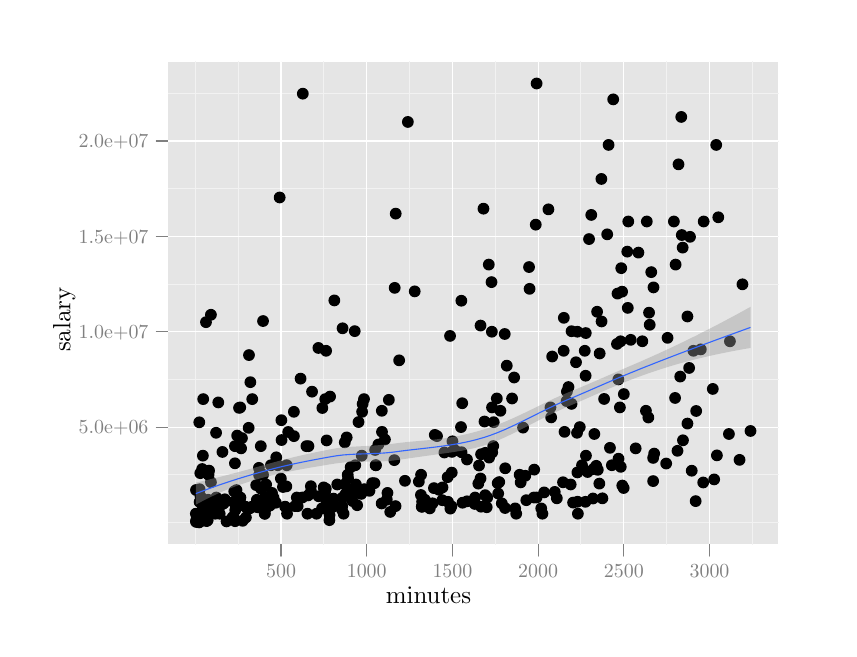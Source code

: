 % Created by tikzDevice version 0.5.3 on 2011-01-28 19:54:27
\begin{tikzpicture}[x=1pt,y=1pt]
\draw[color=white,opacity=0] (0,0) rectangle (289.08,216.81);
\begin{scope}
\path[clip] (  0.00,  0.00) rectangle (289.08,216.81);
\definecolor[named]{drawColor}{rgb}{0.44,0.35,0.31}
\end{scope}
\begin{scope}
\path[clip] (  0.00,  0.00) rectangle (289.08,216.81);
\definecolor[named]{drawColor}{rgb}{0.44,0.35,0.31}
\end{scope}
\begin{scope}
\path[clip] (  0.00,  0.00) rectangle (289.08,216.81);
\definecolor[named]{drawColor}{rgb}{0.44,0.35,0.31}
\end{scope}
\begin{scope}
\path[clip] (  0.00,  0.00) rectangle (289.08,216.81);
\definecolor[named]{drawColor}{rgb}{0.44,0.35,0.31}
\end{scope}
\begin{scope}
\path[clip] (  0.00,  0.00) rectangle (289.08,216.81);
\definecolor[named]{drawColor}{rgb}{0.44,0.35,0.31}
\end{scope}
\begin{scope}
\path[clip] (  0.00,  0.00) rectangle (289.08,216.81);
\definecolor[named]{drawColor}{rgb}{0.44,0.35,0.31}
\end{scope}
\begin{scope}
\path[clip] (  0.00,  0.00) rectangle (289.08,216.81);
\definecolor[named]{drawColor}{rgb}{0.44,0.35,0.31}
\end{scope}
\begin{scope}
\path[clip] (  0.00,  0.00) rectangle (289.08,216.81);
\definecolor[named]{drawColor}{rgb}{0.44,0.35,0.31}
\end{scope}
\begin{scope}
\path[clip] (  0.00,  0.00) rectangle (289.08,216.81);
\definecolor[named]{drawColor}{rgb}{0.44,0.35,0.31}
\definecolor[named]{fillColor}{rgb}{1.00,1.00,1.00}

\draw[fill=fillColor,draw opacity=0.00,] (  0.00,  0.00) rectangle (289.08,216.81);
\end{scope}
\begin{scope}
\path[clip] (  0.00,  0.00) rectangle (289.08,216.81);
\definecolor[named]{drawColor}{rgb}{0.44,0.35,0.31}
\end{scope}
\begin{scope}
\path[clip] (  0.00,  0.00) rectangle (289.08,216.81);
\definecolor[named]{drawColor}{rgb}{0.44,0.35,0.31}
\definecolor[named]{drawColor}{rgb}{0.00,0.00,0.00}

\node[color=drawColor,anchor=base,inner sep=0pt, outer sep=0pt, scale=  0.90] at (144.63,  9.03) {minutes%
};
\end{scope}
\begin{scope}
\path[clip] (  0.00,  0.00) rectangle (289.08,216.81);
\definecolor[named]{drawColor}{rgb}{0.44,0.35,0.31}
\definecolor[named]{drawColor}{rgb}{0.00,0.00,0.00}

\node[rotate= 90.00,color=drawColor,anchor=base,inner sep=0pt, outer sep=0pt, scale=  0.90] at ( 15.23,111.50) {salary%
};
\end{scope}
\begin{scope}
\path[clip] (  0.00,  0.00) rectangle (289.08,216.81);
\definecolor[named]{drawColor}{rgb}{0.44,0.35,0.31}
\end{scope}
\begin{scope}
\path[clip] ( 18.24,204.76) rectangle ( 50.55,204.76);
\definecolor[named]{drawColor}{rgb}{0.44,0.35,0.31}
\end{scope}
\begin{scope}
\path[clip] (  0.00,  0.00) rectangle (289.08,216.81);
\definecolor[named]{drawColor}{rgb}{0.44,0.35,0.31}
\end{scope}
\begin{scope}
\path[clip] ( 18.24,204.76) rectangle ( 50.55,204.76);
\definecolor[named]{drawColor}{rgb}{0.44,0.35,0.31}
\end{scope}
\begin{scope}
\path[clip] (  0.00,  0.00) rectangle (289.08,216.81);
\definecolor[named]{drawColor}{rgb}{0.44,0.35,0.31}
\end{scope}
\begin{scope}
\path[clip] (  0.00,  0.00) rectangle (289.08,216.81);
\definecolor[named]{drawColor}{rgb}{0.44,0.35,0.31}
\end{scope}
\begin{scope}
\path[clip] (  0.00,  0.00) rectangle (289.08,216.81);
\definecolor[named]{drawColor}{rgb}{0.44,0.35,0.31}
\end{scope}
\begin{scope}
\path[clip] ( 18.24, 30.32) rectangle ( 50.55, 30.32);
\definecolor[named]{drawColor}{rgb}{0.44,0.35,0.31}
\end{scope}
\begin{scope}
\path[clip] (  0.00,  0.00) rectangle (289.08,216.81);
\definecolor[named]{drawColor}{rgb}{0.44,0.35,0.31}
\end{scope}
\begin{scope}
\path[clip] ( 18.24, 18.24) rectangle ( 50.55, 30.32);
\definecolor[named]{drawColor}{rgb}{0.44,0.35,0.31}
\end{scope}
\begin{scope}
\path[clip] (  0.00,  0.00) rectangle (289.08,216.81);
\definecolor[named]{drawColor}{rgb}{0.44,0.35,0.31}
\end{scope}
\begin{scope}
\path[clip] ( 18.24, 18.24) rectangle ( 50.55, 18.24);
\definecolor[named]{drawColor}{rgb}{0.44,0.35,0.31}
\end{scope}
\begin{scope}
\path[clip] (  0.00,  0.00) rectangle (289.08,216.81);
\definecolor[named]{drawColor}{rgb}{0.44,0.35,0.31}
\end{scope}
\begin{scope}
\path[clip] ( 50.55,204.76) rectangle ( 50.55,204.76);
\definecolor[named]{drawColor}{rgb}{0.44,0.35,0.31}
\end{scope}
\begin{scope}
\path[clip] (  0.00,  0.00) rectangle (289.08,216.81);
\definecolor[named]{drawColor}{rgb}{0.44,0.35,0.31}
\end{scope}
\begin{scope}
\path[clip] ( 50.55,204.76) rectangle ( 50.55,204.76);
\definecolor[named]{drawColor}{rgb}{0.44,0.35,0.31}
\end{scope}
\begin{scope}
\path[clip] (  0.00,  0.00) rectangle (289.08,216.81);
\definecolor[named]{drawColor}{rgb}{0.44,0.35,0.31}
\end{scope}
\begin{scope}
\path[clip] ( 50.55, 30.32) rectangle ( 50.55,204.77);
\definecolor[named]{drawColor}{rgb}{0.44,0.35,0.31}
\end{scope}
\begin{scope}
\path[clip] (  0.00,  0.00) rectangle (289.08,216.81);
\definecolor[named]{drawColor}{rgb}{0.44,0.35,0.31}
\end{scope}
\begin{scope}
\path[clip] ( 50.55, 30.32) rectangle ( 50.55, 30.32);
\definecolor[named]{drawColor}{rgb}{0.44,0.35,0.31}
\end{scope}
\begin{scope}
\path[clip] (  0.00,  0.00) rectangle (289.08,216.81);
\definecolor[named]{drawColor}{rgb}{0.44,0.35,0.31}
\end{scope}
\begin{scope}
\path[clip] ( 50.55, 18.24) rectangle ( 50.55, 30.32);
\definecolor[named]{drawColor}{rgb}{0.44,0.35,0.31}
\end{scope}
\begin{scope}
\path[clip] (  0.00,  0.00) rectangle (289.08,216.81);
\definecolor[named]{drawColor}{rgb}{0.44,0.35,0.31}
\end{scope}
\begin{scope}
\path[clip] ( 50.55, 18.24) rectangle ( 50.55, 18.24);
\definecolor[named]{drawColor}{rgb}{0.44,0.35,0.31}
\end{scope}
\begin{scope}
\path[clip] (  0.00,  0.00) rectangle (289.08,216.81);
\definecolor[named]{drawColor}{rgb}{0.44,0.35,0.31}
\end{scope}
\begin{scope}
\path[clip] ( 50.55,204.76) rectangle (271.01,204.76);
\definecolor[named]{drawColor}{rgb}{0.44,0.35,0.31}
\end{scope}
\begin{scope}
\path[clip] (  0.00,  0.00) rectangle (289.08,216.81);
\definecolor[named]{drawColor}{rgb}{0.44,0.35,0.31}
\end{scope}
\begin{scope}
\path[clip] ( 50.55,204.76) rectangle (271.01,204.76);
\definecolor[named]{drawColor}{rgb}{0.44,0.35,0.31}
\end{scope}
\begin{scope}
\path[clip] (  0.00,  0.00) rectangle (289.08,216.81);
\definecolor[named]{drawColor}{rgb}{0.44,0.35,0.31}
\end{scope}
\begin{scope}
\path[clip] ( 50.55, 30.32) rectangle (271.01,204.77);
\definecolor[named]{drawColor}{rgb}{0.44,0.35,0.31}
\end{scope}
\begin{scope}
\path[clip] (  0.00,  0.00) rectangle (289.08,216.81);
\definecolor[named]{drawColor}{rgb}{0.44,0.35,0.31}
\end{scope}
\begin{scope}
\path[clip] ( 50.55, 30.32) rectangle (271.01, 30.32);
\definecolor[named]{drawColor}{rgb}{0.44,0.35,0.31}
\end{scope}
\begin{scope}
\path[clip] (  0.00,  0.00) rectangle (289.08,216.81);
\definecolor[named]{drawColor}{rgb}{0.44,0.35,0.31}
\end{scope}
\begin{scope}
\path[clip] (  0.00,  0.00) rectangle (289.08,216.81);
\definecolor[named]{drawColor}{rgb}{0.44,0.35,0.31}
\end{scope}
\begin{scope}
\path[clip] (  0.00,  0.00) rectangle (289.08,216.81);
\definecolor[named]{drawColor}{rgb}{0.44,0.35,0.31}
\end{scope}
\begin{scope}
\path[clip] ( 50.55, 18.24) rectangle (271.01, 18.24);
\definecolor[named]{drawColor}{rgb}{0.44,0.35,0.31}
\end{scope}
\begin{scope}
\path[clip] (  0.00,  0.00) rectangle (289.08,216.81);
\definecolor[named]{drawColor}{rgb}{0.44,0.35,0.31}
\end{scope}
\begin{scope}
\path[clip] (271.01,204.76) rectangle (271.01,204.76);
\definecolor[named]{drawColor}{rgb}{0.44,0.35,0.31}
\end{scope}
\begin{scope}
\path[clip] (  0.00,  0.00) rectangle (289.08,216.81);
\definecolor[named]{drawColor}{rgb}{0.44,0.35,0.31}
\end{scope}
\begin{scope}
\path[clip] (271.01,204.76) rectangle (271.01,204.76);
\definecolor[named]{drawColor}{rgb}{0.44,0.35,0.31}
\end{scope}
\begin{scope}
\path[clip] (  0.00,  0.00) rectangle (289.08,216.81);
\definecolor[named]{drawColor}{rgb}{0.44,0.35,0.31}
\end{scope}
\begin{scope}
\path[clip] (271.01, 30.32) rectangle (271.01,204.77);
\definecolor[named]{drawColor}{rgb}{0.44,0.35,0.31}
\end{scope}
\begin{scope}
\path[clip] (  0.00,  0.00) rectangle (289.08,216.81);
\definecolor[named]{drawColor}{rgb}{0.44,0.35,0.31}
\end{scope}
\begin{scope}
\path[clip] (271.01, 30.32) rectangle (271.01, 30.32);
\definecolor[named]{drawColor}{rgb}{0.44,0.35,0.31}
\end{scope}
\begin{scope}
\path[clip] (  0.00,  0.00) rectangle (289.08,216.81);
\definecolor[named]{drawColor}{rgb}{0.44,0.35,0.31}
\end{scope}
\begin{scope}
\path[clip] (271.01, 18.24) rectangle (271.01, 30.32);
\definecolor[named]{drawColor}{rgb}{0.44,0.35,0.31}
\end{scope}
\begin{scope}
\path[clip] (  0.00,  0.00) rectangle (289.08,216.81);
\definecolor[named]{drawColor}{rgb}{0.44,0.35,0.31}
\end{scope}
\begin{scope}
\path[clip] (271.01, 18.24) rectangle (271.01, 18.24);
\definecolor[named]{drawColor}{rgb}{0.44,0.35,0.31}
\end{scope}
\begin{scope}
\path[clip] (  0.00,  0.00) rectangle (289.08,216.81);
\definecolor[named]{drawColor}{rgb}{0.44,0.35,0.31}
\end{scope}
\begin{scope}
\path[clip] (271.01,204.76) rectangle (271.01,204.76);
\definecolor[named]{drawColor}{rgb}{0.44,0.35,0.31}
\end{scope}
\begin{scope}
\path[clip] (  0.00,  0.00) rectangle (289.08,216.81);
\definecolor[named]{drawColor}{rgb}{0.44,0.35,0.31}
\end{scope}
\begin{scope}
\path[clip] (271.01,204.76) rectangle (271.01,204.76);
\definecolor[named]{drawColor}{rgb}{0.44,0.35,0.31}
\end{scope}
\begin{scope}
\path[clip] (  0.00,  0.00) rectangle (289.08,216.81);
\definecolor[named]{drawColor}{rgb}{0.44,0.35,0.31}
\end{scope}
\begin{scope}
\path[clip] (271.01, 30.32) rectangle (271.01,204.77);
\definecolor[named]{drawColor}{rgb}{0.44,0.35,0.31}
\end{scope}
\begin{scope}
\path[clip] (  0.00,  0.00) rectangle (289.08,216.81);
\definecolor[named]{drawColor}{rgb}{0.44,0.35,0.31}
\end{scope}
\begin{scope}
\path[clip] (271.01, 30.32) rectangle (271.01, 30.32);
\definecolor[named]{drawColor}{rgb}{0.44,0.35,0.31}
\end{scope}
\begin{scope}
\path[clip] (  0.00,  0.00) rectangle (289.08,216.81);
\definecolor[named]{drawColor}{rgb}{0.44,0.35,0.31}
\end{scope}
\begin{scope}
\path[clip] (271.01, 18.24) rectangle (271.01, 30.32);
\definecolor[named]{drawColor}{rgb}{0.44,0.35,0.31}
\end{scope}
\begin{scope}
\path[clip] (  0.00,  0.00) rectangle (289.08,216.81);
\definecolor[named]{drawColor}{rgb}{0.44,0.35,0.31}
\end{scope}
\begin{scope}
\path[clip] (271.01, 18.24) rectangle (271.01, 18.24);
\definecolor[named]{drawColor}{rgb}{0.44,0.35,0.31}
\end{scope}
\begin{scope}
\path[clip] (  0.00,  0.00) rectangle (289.08,216.81);
\definecolor[named]{drawColor}{rgb}{0.44,0.35,0.31}
\end{scope}
\begin{scope}
\path[clip] (271.01,204.76) rectangle (271.01,204.76);
\definecolor[named]{drawColor}{rgb}{0.44,0.35,0.31}
\end{scope}
\begin{scope}
\path[clip] (  0.00,  0.00) rectangle (289.08,216.81);
\definecolor[named]{drawColor}{rgb}{0.44,0.35,0.31}
\end{scope}
\begin{scope}
\path[clip] (271.01,204.76) rectangle (271.01,204.76);
\definecolor[named]{drawColor}{rgb}{0.44,0.35,0.31}
\end{scope}
\begin{scope}
\path[clip] (  0.00,  0.00) rectangle (289.08,216.81);
\definecolor[named]{drawColor}{rgb}{0.44,0.35,0.31}
\end{scope}
\begin{scope}
\path[clip] (271.01, 30.32) rectangle (271.01,204.77);
\definecolor[named]{drawColor}{rgb}{0.44,0.35,0.31}
\end{scope}
\begin{scope}
\path[clip] (  0.00,  0.00) rectangle (289.08,216.81);
\definecolor[named]{drawColor}{rgb}{0.44,0.35,0.31}
\end{scope}
\begin{scope}
\path[clip] (271.01, 30.32) rectangle (271.01, 30.32);
\definecolor[named]{drawColor}{rgb}{0.44,0.35,0.31}
\end{scope}
\begin{scope}
\path[clip] (  0.00,  0.00) rectangle (289.08,216.81);
\definecolor[named]{drawColor}{rgb}{0.44,0.35,0.31}
\end{scope}
\begin{scope}
\path[clip] (271.01, 18.24) rectangle (271.01, 30.32);
\definecolor[named]{drawColor}{rgb}{0.44,0.35,0.31}
\end{scope}
\begin{scope}
\path[clip] (  0.00,  0.00) rectangle (289.08,216.81);
\definecolor[named]{drawColor}{rgb}{0.44,0.35,0.31}
\end{scope}
\begin{scope}
\path[clip] (271.01, 18.24) rectangle (271.01, 18.24);
\definecolor[named]{drawColor}{rgb}{0.44,0.35,0.31}
\end{scope}
\begin{scope}
\path[clip] (  0.00,  0.00) rectangle (289.08,216.81);
\definecolor[named]{drawColor}{rgb}{0.44,0.35,0.31}
\end{scope}
\begin{scope}
\path[clip] ( 18.24,204.76) rectangle ( 50.55,204.76);
\definecolor[named]{drawColor}{rgb}{0.44,0.35,0.31}
\end{scope}
\begin{scope}
\path[clip] (  0.00,  0.00) rectangle (289.08,216.81);
\definecolor[named]{drawColor}{rgb}{0.44,0.35,0.31}
\end{scope}
\begin{scope}
\path[clip] ( 18.24,204.76) rectangle ( 50.55,204.76);
\definecolor[named]{drawColor}{rgb}{0.44,0.35,0.31}
\end{scope}
\begin{scope}
\path[clip] (  0.00,  0.00) rectangle (289.08,216.81);
\definecolor[named]{drawColor}{rgb}{0.44,0.35,0.31}
\end{scope}
\begin{scope}
\path[clip] (  0.00,  0.00) rectangle (289.08,216.81);
\definecolor[named]{drawColor}{rgb}{0.44,0.35,0.31}
\definecolor[named]{drawColor}{rgb}{0.50,0.50,0.50}

\node[color=drawColor,anchor=base east,inner sep=0pt, outer sep=0pt, scale=  0.72] at ( 43.44, 70.20) {5.0e+06%
};

\node[color=drawColor,anchor=base east,inner sep=0pt, outer sep=0pt, scale=  0.72] at ( 43.44,104.66) {1.0e+07%
};

\node[color=drawColor,anchor=base east,inner sep=0pt, outer sep=0pt, scale=  0.72] at ( 43.44,139.12) {1.5e+07%
};

\node[color=drawColor,anchor=base east,inner sep=0pt, outer sep=0pt, scale=  0.72] at ( 43.44,173.57) {2.0e+07%
};
\end{scope}
\begin{scope}
\path[clip] (  0.00,  0.00) rectangle (289.08,216.81);
\definecolor[named]{drawColor}{rgb}{0.44,0.35,0.31}
\definecolor[named]{drawColor}{rgb}{0.50,0.50,0.50}

\draw[color=drawColor,line cap=round,line join=round,fill opacity=0.00,] ( 46.28, 72.68) -- ( 50.55, 72.68);

\draw[color=drawColor,line cap=round,line join=round,fill opacity=0.00,] ( 46.28,107.14) -- ( 50.55,107.14);

\draw[color=drawColor,line cap=round,line join=round,fill opacity=0.00,] ( 46.28,141.60) -- ( 50.55,141.60);

\draw[color=drawColor,line cap=round,line join=round,fill opacity=0.00,] ( 46.28,176.05) -- ( 50.55,176.05);
\end{scope}
\begin{scope}
\path[clip] (  0.00,  0.00) rectangle (289.08,216.81);
\definecolor[named]{drawColor}{rgb}{0.44,0.35,0.31}
\end{scope}
\begin{scope}
\path[clip] (  0.00,  0.00) rectangle (289.08,216.81);
\definecolor[named]{drawColor}{rgb}{0.44,0.35,0.31}
\end{scope}
\begin{scope}
\path[clip] (  0.00,  0.00) rectangle (289.08,216.81);
\definecolor[named]{drawColor}{rgb}{0.44,0.35,0.31}
\end{scope}
\begin{scope}
\path[clip] ( 18.24, 30.32) rectangle ( 50.55, 30.32);
\definecolor[named]{drawColor}{rgb}{0.44,0.35,0.31}
\end{scope}
\begin{scope}
\path[clip] (  0.00,  0.00) rectangle (289.08,216.81);
\definecolor[named]{drawColor}{rgb}{0.44,0.35,0.31}
\end{scope}
\begin{scope}
\path[clip] ( 18.24, 18.24) rectangle ( 50.55, 30.32);
\definecolor[named]{drawColor}{rgb}{0.44,0.35,0.31}
\end{scope}
\begin{scope}
\path[clip] (  0.00,  0.00) rectangle (289.08,216.81);
\definecolor[named]{drawColor}{rgb}{0.44,0.35,0.31}
\end{scope}
\begin{scope}
\path[clip] ( 18.24, 18.24) rectangle ( 50.55, 18.24);
\definecolor[named]{drawColor}{rgb}{0.44,0.35,0.31}
\end{scope}
\begin{scope}
\path[clip] (  0.00,  0.00) rectangle (289.08,216.81);
\definecolor[named]{drawColor}{rgb}{0.44,0.35,0.31}
\end{scope}
\begin{scope}
\path[clip] ( 50.55,204.76) rectangle ( 50.55,204.76);
\definecolor[named]{drawColor}{rgb}{0.44,0.35,0.31}
\end{scope}
\begin{scope}
\path[clip] (  0.00,  0.00) rectangle (289.08,216.81);
\definecolor[named]{drawColor}{rgb}{0.44,0.35,0.31}
\end{scope}
\begin{scope}
\path[clip] ( 50.55,204.76) rectangle ( 50.55,204.76);
\definecolor[named]{drawColor}{rgb}{0.44,0.35,0.31}
\end{scope}
\begin{scope}
\path[clip] (  0.00,  0.00) rectangle (289.08,216.81);
\definecolor[named]{drawColor}{rgb}{0.44,0.35,0.31}
\end{scope}
\begin{scope}
\path[clip] ( 50.55, 30.32) rectangle ( 50.55,204.77);
\definecolor[named]{drawColor}{rgb}{0.44,0.35,0.31}
\end{scope}
\begin{scope}
\path[clip] (  0.00,  0.00) rectangle (289.08,216.81);
\definecolor[named]{drawColor}{rgb}{0.44,0.35,0.31}
\end{scope}
\begin{scope}
\path[clip] ( 50.55, 30.32) rectangle ( 50.55, 30.32);
\definecolor[named]{drawColor}{rgb}{0.44,0.35,0.31}
\end{scope}
\begin{scope}
\path[clip] (  0.00,  0.00) rectangle (289.08,216.81);
\definecolor[named]{drawColor}{rgb}{0.44,0.35,0.31}
\end{scope}
\begin{scope}
\path[clip] ( 50.55, 18.24) rectangle ( 50.55, 30.32);
\definecolor[named]{drawColor}{rgb}{0.44,0.35,0.31}
\end{scope}
\begin{scope}
\path[clip] (  0.00,  0.00) rectangle (289.08,216.81);
\definecolor[named]{drawColor}{rgb}{0.44,0.35,0.31}
\end{scope}
\begin{scope}
\path[clip] ( 50.55, 18.24) rectangle ( 50.55, 18.24);
\definecolor[named]{drawColor}{rgb}{0.44,0.35,0.31}
\end{scope}
\begin{scope}
\path[clip] (  0.00,  0.00) rectangle (289.08,216.81);
\definecolor[named]{drawColor}{rgb}{0.44,0.35,0.31}
\end{scope}
\begin{scope}
\path[clip] ( 50.55,204.76) rectangle (271.01,204.76);
\definecolor[named]{drawColor}{rgb}{0.44,0.35,0.31}
\end{scope}
\begin{scope}
\path[clip] (  0.00,  0.00) rectangle (289.08,216.81);
\definecolor[named]{drawColor}{rgb}{0.44,0.35,0.31}
\end{scope}
\begin{scope}
\path[clip] ( 50.55,204.76) rectangle (271.01,204.76);
\definecolor[named]{drawColor}{rgb}{0.44,0.35,0.31}
\end{scope}
\begin{scope}
\path[clip] (  0.00,  0.00) rectangle (289.08,216.81);
\definecolor[named]{drawColor}{rgb}{0.44,0.35,0.31}
\end{scope}
\begin{scope}
\path[clip] ( 50.55, 30.32) rectangle (271.01,204.77);
\definecolor[named]{drawColor}{rgb}{0.44,0.35,0.31}
\definecolor[named]{fillColor}{rgb}{0.90,0.90,0.90}

\draw[fill=fillColor,draw opacity=0.00,] ( 50.55, 30.32) rectangle (271.01,204.77);
\definecolor[named]{drawColor}{rgb}{0.95,0.95,0.95}

\draw[color=drawColor,line width= 0.0pt,line cap=round,line join=round,fill opacity=0.00,] ( 50.55, 38.23) --
	(271.01, 38.23);

\draw[color=drawColor,line width= 0.0pt,line cap=round,line join=round,fill opacity=0.00,] ( 50.55, 55.45) --
	(271.01, 55.45);

\draw[color=drawColor,line width= 0.0pt,line cap=round,line join=round,fill opacity=0.00,] ( 50.55, 72.68) --
	(271.01, 72.68);

\draw[color=drawColor,line width= 0.0pt,line cap=round,line join=round,fill opacity=0.00,] ( 50.55, 89.91) --
	(271.01, 89.91);

\draw[color=drawColor,line width= 0.0pt,line cap=round,line join=round,fill opacity=0.00,] ( 50.55,107.14) --
	(271.01,107.14);

\draw[color=drawColor,line width= 0.0pt,line cap=round,line join=round,fill opacity=0.00,] ( 50.55,124.37) --
	(271.01,124.37);

\draw[color=drawColor,line width= 0.0pt,line cap=round,line join=round,fill opacity=0.00,] ( 50.55,141.60) --
	(271.01,141.60);

\draw[color=drawColor,line width= 0.0pt,line cap=round,line join=round,fill opacity=0.00,] ( 50.55,158.82) --
	(271.01,158.82);

\draw[color=drawColor,line width= 0.0pt,line cap=round,line join=round,fill opacity=0.00,] ( 50.55,176.05) --
	(271.01,176.05);

\draw[color=drawColor,line width= 0.0pt,line cap=round,line join=round,fill opacity=0.00,] ( 50.55,193.28) --
	(271.01,193.28);

\draw[color=drawColor,line width= 0.0pt,line cap=round,line join=round,fill opacity=0.00,] ( 60.39, 30.32) --
	( 60.39,204.77);

\draw[color=drawColor,line width= 0.0pt,line cap=round,line join=round,fill opacity=0.00,] ( 75.87, 30.32) --
	( 75.87,204.77);

\draw[color=drawColor,line width= 0.0pt,line cap=round,line join=round,fill opacity=0.00,] ( 91.35, 30.32) --
	( 91.35,204.77);

\draw[color=drawColor,line width= 0.0pt,line cap=round,line join=round,fill opacity=0.00,] (106.84, 30.32) --
	(106.84,204.77);

\draw[color=drawColor,line width= 0.0pt,line cap=round,line join=round,fill opacity=0.00,] (122.32, 30.32) --
	(122.32,204.77);

\draw[color=drawColor,line width= 0.0pt,line cap=round,line join=round,fill opacity=0.00,] (137.80, 30.32) --
	(137.80,204.77);

\draw[color=drawColor,line width= 0.0pt,line cap=round,line join=round,fill opacity=0.00,] (153.29, 30.32) --
	(153.29,204.77);

\draw[color=drawColor,line width= 0.0pt,line cap=round,line join=round,fill opacity=0.00,] (168.77, 30.32) --
	(168.77,204.77);

\draw[color=drawColor,line width= 0.0pt,line cap=round,line join=round,fill opacity=0.00,] (184.25, 30.32) --
	(184.25,204.77);

\draw[color=drawColor,line width= 0.0pt,line cap=round,line join=round,fill opacity=0.00,] (199.74, 30.32) --
	(199.74,204.77);

\draw[color=drawColor,line width= 0.0pt,line cap=round,line join=round,fill opacity=0.00,] (215.22, 30.32) --
	(215.22,204.77);

\draw[color=drawColor,line width= 0.0pt,line cap=round,line join=round,fill opacity=0.00,] (230.71, 30.32) --
	(230.71,204.77);

\draw[color=drawColor,line width= 0.0pt,line cap=round,line join=round,fill opacity=0.00,] (246.19, 30.32) --
	(246.19,204.77);

\draw[color=drawColor,line width= 0.0pt,line cap=round,line join=round,fill opacity=0.00,] (261.67, 30.32) --
	(261.67,204.77);
\definecolor[named]{drawColor}{rgb}{1.00,1.00,1.00}

\draw[color=drawColor,line cap=round,line join=round,fill opacity=0.00,] ( 50.55, 72.68) --
	(271.01, 72.68);

\draw[color=drawColor,line cap=round,line join=round,fill opacity=0.00,] ( 50.55,107.14) --
	(271.01,107.14);

\draw[color=drawColor,line cap=round,line join=round,fill opacity=0.00,] ( 50.55,141.60) --
	(271.01,141.60);

\draw[color=drawColor,line cap=round,line join=round,fill opacity=0.00,] ( 50.55,176.05) --
	(271.01,176.05);

\draw[color=drawColor,line cap=round,line join=round,fill opacity=0.00,] ( 91.35, 30.32) --
	( 91.35,204.77);

\draw[color=drawColor,line cap=round,line join=round,fill opacity=0.00,] (122.32, 30.32) --
	(122.32,204.77);

\draw[color=drawColor,line cap=round,line join=round,fill opacity=0.00,] (153.29, 30.32) --
	(153.29,204.77);

\draw[color=drawColor,line cap=round,line join=round,fill opacity=0.00,] (184.25, 30.32) --
	(184.25,204.77);

\draw[color=drawColor,line cap=round,line join=round,fill opacity=0.00,] (215.22, 30.32) --
	(215.22,204.77);

\draw[color=drawColor,line cap=round,line join=round,fill opacity=0.00,] (246.19, 30.32) --
	(246.19,204.77);
\definecolor[named]{fillColor}{rgb}{0.00,0.00,0.00}

\draw[fill=fillColor,draw opacity=0.00,] (198.50, 45.71) circle (  2.13);

\draw[fill=fillColor,draw opacity=0.00,] ( 62.24, 47.68) circle (  2.13);

\draw[fill=fillColor,draw opacity=0.00,] (241.36, 78.50) circle (  2.13);

\draw[fill=fillColor,draw opacity=0.00,] ( 62.18, 56.03) circle (  2.13);

\draw[fill=fillColor,draw opacity=0.00,] ( 88.63, 47.19) circle (  2.13);

\draw[fill=fillColor,draw opacity=0.00,] (234.98,167.62) circle (  2.13);

\draw[fill=fillColor,draw opacity=0.00,] (115.45, 55.45) circle (  2.13);

\draw[fill=fillColor,draw opacity=0.00,] (107.83, 67.86) circle (  2.13);

\draw[fill=fillColor,draw opacity=0.00,] (132.73, 44.12) circle (  2.13);

\draw[fill=fillColor,draw opacity=0.00,] ( 61.31, 38.60) circle (  2.13);

\draw[fill=fillColor,draw opacity=0.00,] (165.18, 63.38) circle (  2.13);

\draw[fill=fillColor,draw opacity=0.00,] (115.57, 54.18) circle (  2.13);

\draw[fill=fillColor,draw opacity=0.00,] (116.75, 47.30) circle (  2.13);

\draw[fill=fillColor,draw opacity=0.00,] (223.52,146.97) circle (  2.13);

\draw[fill=fillColor,draw opacity=0.00,] (142.26, 43.92) circle (  2.13);

\draw[fill=fillColor,draw opacity=0.00,] (132.79,149.81) circle (  2.13);

\draw[fill=fillColor,draw opacity=0.00,] (223.21, 78.57) circle (  2.13);

\draw[fill=fillColor,draw opacity=0.00,] ( 62.86, 57.53) circle (  2.13);

\draw[fill=fillColor,draw opacity=0.00,] (158.55, 45.86) circle (  2.13);

\draw[fill=fillColor,draw opacity=0.00,] ( 88.69, 45.47) circle (  2.13);

\draw[fill=fillColor,draw opacity=0.00,] (151.55, 54.59) circle (  2.13);

\draw[fill=fillColor,draw opacity=0.00,] ( 74.69, 59.59) circle (  2.13);

\draw[fill=fillColor,draw opacity=0.00,] ( 66.02, 52.78) circle (  2.13);

\draw[fill=fillColor,draw opacity=0.00,] ( 75.50, 69.61) circle (  2.13);

\draw[fill=fillColor,draw opacity=0.00,] (109.07, 83.71) circle (  2.13);

\draw[fill=fillColor,draw opacity=0.00,] (233.74, 83.21) circle (  2.13);

\draw[fill=fillColor,draw opacity=0.00,] (190.26, 49.25) circle (  2.13);

\draw[fill=fillColor,draw opacity=0.00,] ( 74.75, 38.68) circle (  2.13);

\draw[fill=fillColor,draw opacity=0.00,] (100.52, 65.79) circle (  2.13);

\draw[fill=fillColor,draw opacity=0.00,] (194.66, 85.53) circle (  2.13);

\draw[fill=fillColor,draw opacity=0.00,] ( 68.68, 81.59) circle (  2.13);

\draw[fill=fillColor,draw opacity=0.00,] (117.24, 45.94) circle (  2.13);

\draw[fill=fillColor,draw opacity=0.00,] (141.15, 52.99) circle (  2.13);

\draw[fill=fillColor,draw opacity=0.00,] (204.57, 70.19) circle (  2.13);

\draw[fill=fillColor,draw opacity=0.00,] (129.81, 48.89) circle (  2.13);

\draw[fill=fillColor,draw opacity=0.00,] ( 61.81, 74.41) circle (  2.13);

\draw[fill=fillColor,draw opacity=0.00,] ( 78.47, 43.91) circle (  2.13);

\draw[fill=fillColor,draw opacity=0.00,] (196.33, 81.07) circle (  2.13);

\draw[fill=fillColor,draw opacity=0.00,] (107.64,100.25) circle (  2.13);

\draw[fill=fillColor,draw opacity=0.00,] (214.60,121.61) circle (  2.13);

\draw[fill=fillColor,draw opacity=0.00,] (152.92, 44.08) circle (  2.13);

\draw[fill=fillColor,draw opacity=0.00,] (146.91, 69.86) circle (  2.13);

\draw[fill=fillColor,draw opacity=0.00,] (200.11, 58.90) circle (  2.13);

\draw[fill=fillColor,draw opacity=0.00,] (156.94, 45.35) circle (  2.13);

\draw[fill=fillColor,draw opacity=0.00,] (198.44,107.14) circle (  2.13);

\draw[fill=fillColor,draw opacity=0.00,] (132.29, 60.74) circle (  2.13);

\draw[fill=fillColor,draw opacity=0.00,] (125.11, 52.40) circle (  2.13);

\draw[fill=fillColor,draw opacity=0.00,] (225.94,123.15) circle (  2.13);

\draw[fill=fillColor,draw opacity=0.00,] (216.83,146.97) circle (  2.13);

\draw[fill=fillColor,draw opacity=0.00,] ( 60.88, 39.67) circle (  2.13);

\draw[fill=fillColor,draw opacity=0.00,] (129.57, 46.44) circle (  2.13);

\draw[fill=fillColor,draw opacity=0.00,] (202.65,140.62) circle (  2.13);

\draw[fill=fillColor,draw opacity=0.00,] (214.11, 58.32) circle (  2.13);

\draw[fill=fillColor,draw opacity=0.00,] ( 65.34, 56.95) circle (  2.13);

\draw[fill=fillColor,draw opacity=0.00,] ( 64.04, 45.86) circle (  2.13);

\draw[fill=fillColor,draw opacity=0.00,] (100.89, 41.38) circle (  2.13);

\draw[fill=fillColor,draw opacity=0.00,] (241.17, 45.93) circle (  2.13);

\draw[fill=fillColor,draw opacity=0.00,] ( 66.15, 45.86) circle (  2.13);

\draw[fill=fillColor,draw opacity=0.00,] ( 93.52, 41.38) circle (  2.13);

\draw[fill=fillColor,draw opacity=0.00,] (101.26, 65.79) circle (  2.13);

\draw[fill=fillColor,draw opacity=0.00,] (165.67, 43.72) circle (  2.13);

\draw[fill=fillColor,draw opacity=0.00,] (235.97,184.75) circle (  2.13);

\draw[fill=fillColor,draw opacity=0.00,] (152.54, 43.22) circle (  2.13);

\draw[fill=fillColor,draw opacity=0.00,] (117.98,107.35) circle (  2.13);

\draw[fill=fillColor,draw opacity=0.00,] (182.83, 57.31) circle (  2.13);

\draw[fill=fillColor,draw opacity=0.00,] (163.63, 43.92) circle (  2.13);

\draw[fill=fillColor,draw opacity=0.00,] (172.92, 94.87) circle (  2.13);

\draw[fill=fillColor,draw opacity=0.00,] (104.85,101.28) circle (  2.13);

\draw[fill=fillColor,draw opacity=0.00,] (113.46, 44.12) circle (  2.13);

\draw[fill=fillColor,draw opacity=0.00,] (109.62, 45.18) circle (  2.13);

\draw[fill=fillColor,draw opacity=0.00,] ( 67.88, 70.62) circle (  2.13);

\draw[fill=fillColor,draw opacity=0.00,] (113.59, 47.23) circle (  2.13);

\draw[fill=fillColor,draw opacity=0.00,] (203.45,149.34) circle (  2.13);

\draw[fill=fillColor,draw opacity=0.00,] (179.98, 46.27) circle (  2.13);

\draw[fill=fillColor,draw opacity=0.00,] (172.30, 43.44) circle (  2.13);

\draw[fill=fillColor,draw opacity=0.00,] (132.42,122.99) circle (  2.13);

\draw[fill=fillColor,draw opacity=0.00,] (204.07, 46.88) circle (  2.13);

\draw[fill=fillColor,draw opacity=0.00,] ( 84.11, 50.40) circle (  2.13);

\draw[fill=fillColor,draw opacity=0.00,] (191.01, 46.95) circle (  2.13);

\draw[fill=fillColor,draw opacity=0.00,] ( 67.51, 46.37) circle (  2.13);

\draw[fill=fillColor,draw opacity=0.00,] ( 76.49, 46.37) circle (  2.13);

\draw[fill=fillColor,draw opacity=0.00,] ( 89.49, 45.36) circle (  2.13);

\draw[fill=fillColor,draw opacity=0.00,] (156.82, 81.30) circle (  2.13);

\draw[fill=fillColor,draw opacity=0.00,] (219.50, 64.99) circle (  2.13);

\draw[fill=fillColor,draw opacity=0.00,] ( 62.62, 38.82) circle (  2.13);

\draw[fill=fillColor,draw opacity=0.00,] ( 63.11, 62.35) circle (  2.13);

\draw[fill=fillColor,draw opacity=0.00,] (212.74,102.73) circle (  2.13);

\draw[fill=fillColor,draw opacity=0.00,] (104.17, 41.38) circle (  2.13);

\draw[fill=fillColor,draw opacity=0.00,] ( 64.23,110.59) circle (  2.13);

\draw[fill=fillColor,draw opacity=0.00,] (239.75, 56.91) circle (  2.13);

\draw[fill=fillColor,draw opacity=0.00,] (139.66,121.72) circle (  2.13);

\draw[fill=fillColor,draw opacity=0.00,] (118.42, 51.94) circle (  2.13);

\draw[fill=fillColor,draw opacity=0.00,] (216.65,115.75) circle (  2.13);

\draw[fill=fillColor,draw opacity=0.00,] (118.17, 58.90) circle (  2.13);

\draw[fill=fillColor,draw opacity=0.00,] ( 60.88, 38.78) circle (  2.13);

\draw[fill=fillColor,draw opacity=0.00,] ( 91.29, 54.08) circle (  2.13);

\draw[fill=fillColor,draw opacity=0.00,] (117.06, 49.79) circle (  2.13);

\draw[fill=fillColor,draw opacity=0.00,] (201.53, 62.35) circle (  2.13);

\draw[fill=fillColor,draw opacity=0.00,] (224.57,109.65) circle (  2.13);

\draw[fill=fillColor,draw opacity=0.00,] (163.44, 54.11) circle (  2.13);

\draw[fill=fillColor,draw opacity=0.00,] ( 63.11, 44.33) circle (  2.13);

\draw[fill=fillColor,draw opacity=0.00,] (240.37,100.25) circle (  2.13);

\draw[fill=fillColor,draw opacity=0.00,] ( 61.93, 50.22) circle (  2.13);

\draw[fill=fillColor,draw opacity=0.00,] ( 76.61, 79.79) circle (  2.13);

\draw[fill=fillColor,draw opacity=0.00,] (120.52, 62.35) circle (  2.13);

\draw[fill=fillColor,draw opacity=0.00,] (127.71, 45.09) circle (  2.13);

\draw[fill=fillColor,draw opacity=0.00,] (149.70, 50.88) circle (  2.13);

\draw[fill=fillColor,draw opacity=0.00,] (183.70, 47.24) circle (  2.13);

\draw[fill=fillColor,draw opacity=0.00,] (188.71, 79.79) circle (  2.13);

\draw[fill=fillColor,draw opacity=0.00,] (211.38,191.10) circle (  2.13);

\draw[fill=fillColor,draw opacity=0.00,] (152.42,105.63) circle (  2.13);

\draw[fill=fillColor,draw opacity=0.00,] (260.99, 71.28) circle (  2.13);

\draw[fill=fillColor,draw opacity=0.00,] (146.10, 45.14) circle (  2.13);

\draw[fill=fillColor,draw opacity=0.00,] (224.33,114.03) circle (  2.13);

\draw[fill=fillColor,draw opacity=0.00,] ( 60.63, 49.94) circle (  2.13);

\draw[fill=fillColor,draw opacity=0.00,] (141.95, 55.45) circle (  2.13);

\draw[fill=fillColor,draw opacity=0.00,] ( 79.65, 72.41) circle (  2.13);

\draw[fill=fillColor,draw opacity=0.00,] (226.18, 63.10) circle (  2.13);

\draw[fill=fillColor,draw opacity=0.00,] (151.68, 45.67) circle (  2.13);

\draw[fill=fillColor,draw opacity=0.00,] (224.08, 76.14) circle (  2.13);

\draw[fill=fillColor,draw opacity=0.00,] (149.63, 46.26) circle (  2.13);

\draw[fill=fillColor,draw opacity=0.00,] ( 85.65, 44.22) circle (  2.13);

\draw[fill=fillColor,draw opacity=0.00,] ( 84.85, 55.45) circle (  2.13);

\draw[fill=fillColor,draw opacity=0.00,] (198.31, 70.62) circle (  2.13);

\draw[fill=fillColor,draw opacity=0.00,] (205.25, 58.69) circle (  2.13);

\draw[fill=fillColor,draw opacity=0.00,] (134.03, 96.80) circle (  2.13);

\draw[fill=fillColor,draw opacity=0.00,] ( 76.18, 79.63) circle (  2.13);

\draw[fill=fillColor,draw opacity=0.00,] (163.63, 62.87) circle (  2.13);

\draw[fill=fillColor,draw opacity=0.00,] (196.02, 51.94) circle (  2.13);

\draw[fill=fillColor,draw opacity=0.00,] ( 73.83, 40.10) circle (  2.13);

\draw[fill=fillColor,draw opacity=0.00,] (230.52, 59.51) circle (  2.13);

\draw[fill=fillColor,draw opacity=0.00,] ( 96.00, 78.20) circle (  2.13);

\draw[fill=fillColor,draw opacity=0.00,] (187.97,151.36) circle (  2.13);

\draw[fill=fillColor,draw opacity=0.00,] (213.30, 61.25) circle (  2.13);

\draw[fill=fillColor,draw opacity=0.00,] (209.21,142.33) circle (  2.13);

\draw[fill=fillColor,draw opacity=0.00,] (257.03, 60.84) circle (  2.13);

\draw[fill=fillColor,draw opacity=0.00,] ( 71.66, 38.60) circle (  2.13);

\draw[fill=fillColor,draw opacity=0.00,] (107.52, 50.41) circle (  2.13);

\draw[fill=fillColor,draw opacity=0.00,] (126.53, 66.40) circle (  2.13);

\draw[fill=fillColor,draw opacity=0.00,] (196.89, 45.39) circle (  2.13);

\draw[fill=fillColor,draw opacity=0.00,] ( 69.06, 45.32) circle (  2.13);

\draw[fill=fillColor,draw opacity=0.00,] ( 60.70, 38.41) circle (  2.13);

\draw[fill=fillColor,draw opacity=0.00,] (193.54,112.16) circle (  2.13);

\draw[fill=fillColor,draw opacity=0.00,] (167.53,107.14) circle (  2.13);

\draw[fill=fillColor,draw opacity=0.00,] (198.44, 56.30) circle (  2.13);

\draw[fill=fillColor,draw opacity=0.00,] (127.77, 78.57) circle (  2.13);

\draw[fill=fillColor,draw opacity=0.00,] (110.18, 43.92) circle (  2.13);

\draw[fill=fillColor,draw opacity=0.00,] (201.47,106.66) circle (  2.13);

\draw[fill=fillColor,draw opacity=0.00,] ( 76.55, 45.12) circle (  2.13);

\draw[fill=fillColor,draw opacity=0.00,] ( 67.51, 41.38) circle (  2.13);

\draw[fill=fillColor,draw opacity=0.00,] (161.34, 44.92) circle (  2.13);

\draw[fill=fillColor,draw opacity=0.00,] (248.85, 62.46) circle (  2.13);

\draw[fill=fillColor,draw opacity=0.00,] (156.57, 63.60) circle (  2.13);

\draw[fill=fillColor,draw opacity=0.00,] ( 62.37, 41.38) circle (  2.13);

\draw[fill=fillColor,draw opacity=0.00,] ( 75.25, 49.93) circle (  2.13);

\draw[fill=fillColor,draw opacity=0.00,] ( 80.02, 43.30) circle (  2.13);

\draw[fill=fillColor,draw opacity=0.00,] ( 63.11, 44.12) circle (  2.13);

\draw[fill=fillColor,draw opacity=0.00,] (156.51,118.34) circle (  2.13);

\draw[fill=fillColor,draw opacity=0.00,] ( 92.03, 51.04) circle (  2.13);

\draw[fill=fillColor,draw opacity=0.00,] (168.03, 65.82) circle (  2.13);

\draw[fill=fillColor,draw opacity=0.00,] (196.33,107.32) circle (  2.13);

\draw[fill=fillColor,draw opacity=0.00,] (197.94, 96.11) circle (  2.13);

\draw[fill=fillColor,draw opacity=0.00,] (195.22, 87.15) circle (  2.13);

\draw[fill=fillColor,draw opacity=0.00,] (128.89, 68.20) circle (  2.13);

\draw[fill=fillColor,draw opacity=0.00,] (170.20, 52.82) circle (  2.13);

\draw[fill=fillColor,draw opacity=0.00,] (124.30, 52.44) circle (  2.13);

\draw[fill=fillColor,draw opacity=0.00,] (106.28, 79.57) circle (  2.13);

\draw[fill=fillColor,draw opacity=0.00,] (110.74, 44.32) circle (  2.13);

\draw[fill=fillColor,draw opacity=0.00,] ( 82.37, 51.71) circle (  2.13);

\draw[fill=fillColor,draw opacity=0.00,] (186.42, 49.08) circle (  2.13);

\draw[fill=fillColor,draw opacity=0.00,] (165.12, 48.08) circle (  2.13);

\draw[fill=fillColor,draw opacity=0.00,] (231.02,104.93) circle (  2.13);

\draw[fill=fillColor,draw opacity=0.00,] (201.35, 45.68) circle (  2.13);

\draw[fill=fillColor,draw opacity=0.00,] (210.89, 58.90) circle (  2.13);

\draw[fill=fillColor,draw opacity=0.00,] ( 83.43, 55.34) circle (  2.13);

\draw[fill=fillColor,draw opacity=0.00,] (214.05,103.69) circle (  2.13);

\draw[fill=fillColor,draw opacity=0.00,] (169.82, 48.66) circle (  2.13);

\draw[fill=fillColor,draw opacity=0.00,] (136.13, 53.27) circle (  2.13);

\draw[fill=fillColor,draw opacity=0.00,] (236.59, 67.91) circle (  2.13);

\draw[fill=fillColor,draw opacity=0.00,] ( 83.36, 57.95) circle (  2.13);

\draw[fill=fillColor,draw opacity=0.00,] (236.47,137.53) circle (  2.13);

\draw[fill=fillColor,draw opacity=0.00,] ( 66.02,113.27) circle (  2.13);

\draw[fill=fillColor,draw opacity=0.00,] (161.46, 47.23) circle (  2.13);

\draw[fill=fillColor,draw opacity=0.00,] ( 78.66, 40.03) circle (  2.13);

\draw[fill=fillColor,draw opacity=0.00,] (116.50, 58.21) circle (  2.13);

\draw[fill=fillColor,draw opacity=0.00,] (108.88, 40.93) circle (  2.13);

\draw[fill=fillColor,draw opacity=0.00,] ( 67.94, 47.23) circle (  2.13);

\draw[fill=fillColor,draw opacity=0.00,] ( 62.43, 40.50) circle (  2.13);

\draw[fill=fillColor,draw opacity=0.00,] ( 70.17, 63.70) circle (  2.13);

\draw[fill=fillColor,draw opacity=0.00,] (142.33, 45.70) circle (  2.13);

\draw[fill=fillColor,draw opacity=0.00,] (258.08,124.27) circle (  2.13);

\draw[fill=fillColor,draw opacity=0.00,] (143.32, 46.43) circle (  2.13);

\draw[fill=fillColor,draw opacity=0.00,] (177.94, 52.70) circle (  2.13);

\draw[fill=fillColor,draw opacity=0.00,] (109.81, 45.32) circle (  2.13);

\draw[fill=fillColor,draw opacity=0.00,] ( 65.96, 45.46) circle (  2.13);

\draw[fill=fillColor,draw opacity=0.00,] (199.30, 72.68) circle (  2.13);

\draw[fill=fillColor,draw opacity=0.00,] ( 67.45, 43.30) circle (  2.13);

\draw[fill=fillColor,draw opacity=0.00,] (235.60, 90.94) circle (  2.13);

\draw[fill=fillColor,draw opacity=0.00,] (244.08,146.97) circle (  2.13);

\draw[fill=fillColor,draw opacity=0.00,] ( 63.23, 82.79) circle (  2.13);

\draw[fill=fillColor,draw opacity=0.00,] (110.61,118.45) circle (  2.13);

\draw[fill=fillColor,draw opacity=0.00,] ( 85.90, 43.30) circle (  2.13);

\draw[fill=fillColor,draw opacity=0.00,] (212.93,120.92) circle (  2.13);

\draw[fill=fillColor,draw opacity=0.00,] ( 64.84, 39.02) circle (  2.13);

\draw[fill=fillColor,draw opacity=0.00,] (216.46,136.08) circle (  2.13);

\draw[fill=fillColor,draw opacity=0.00,] ( 80.95, 82.79) circle (  2.13);

\draw[fill=fillColor,draw opacity=0.00,] (225.81, 53.17) circle (  2.13);

\draw[fill=fillColor,draw opacity=0.00,] (198.62, 41.38) circle (  2.13);

\draw[fill=fillColor,draw opacity=0.00,] (162.89, 58.80) circle (  2.13);

\draw[fill=fillColor,draw opacity=0.00,] (150.38, 63.49) circle (  2.13);

\draw[fill=fillColor,draw opacity=0.00,] ( 85.53, 51.32) circle (  2.13);

\draw[fill=fillColor,draw opacity=0.00,] (107.27, 49.21) circle (  2.13);

\draw[fill=fillColor,draw opacity=0.00,] (239.13,141.43) circle (  2.13);

\draw[fill=fillColor,draw opacity=0.00,] (177.57, 55.45) circle (  2.13);

\draw[fill=fillColor,draw opacity=0.00,] ( 60.82, 38.59) circle (  2.13);

\draw[fill=fillColor,draw opacity=0.00,] ( 91.54, 68.00) circle (  2.13);

\draw[fill=fillColor,draw opacity=0.00,] (102.19, 49.39) circle (  2.13);

\draw[fill=fillColor,draw opacity=0.00,] (130.81, 42.02) circle (  2.13);

\draw[fill=fillColor,draw opacity=0.00,] (221.91,103.69) circle (  2.13);

\draw[fill=fillColor,draw opacity=0.00,] (120.83, 81.04) circle (  2.13);

\draw[fill=fillColor,draw opacity=0.00,] (238.82, 94.05) circle (  2.13);

\draw[fill=fillColor,draw opacity=0.00,] (164.50,151.60) circle (  2.13);

\draw[fill=fillColor,draw opacity=0.00,] (119.35, 74.50) circle (  2.13);

\draw[fill=fillColor,draw opacity=0.00,] ( 71.04, 46.59) circle (  2.13);

\draw[fill=fillColor,draw opacity=0.00,] (168.21, 74.45) circle (  2.13);

\draw[fill=fillColor,draw opacity=0.00,] ( 61.75, 38.24) circle (  2.13);

\draw[fill=fillColor,draw opacity=0.00,] (125.66, 58.90) circle (  2.13);

\draw[fill=fillColor,draw opacity=0.00,] ( 60.57, 41.38) circle (  2.13);

\draw[fill=fillColor,draw opacity=0.00,] (141.89, 48.14) circle (  2.13);

\draw[fill=fillColor,draw opacity=0.00,] (207.48, 46.94) circle (  2.13);

\draw[fill=fillColor,draw opacity=0.00,] (247.37, 86.47) circle (  2.13);

\draw[fill=fillColor,draw opacity=0.00,] (207.11,162.34) circle (  2.13);

\draw[fill=fillColor,draw opacity=0.00,] (247.86, 53.77) circle (  2.13);

\draw[fill=fillColor,draw opacity=0.00,] (121.45, 50.26) circle (  2.13);

\draw[fill=fillColor,draw opacity=0.00,] (166.54, 61.66) circle (  2.13);

\draw[fill=fillColor,draw opacity=0.00,] (162.64, 52.25) circle (  2.13);

\draw[fill=fillColor,draw opacity=0.00,] ( 82.62, 46.41) circle (  2.13);

\draw[fill=fillColor,draw opacity=0.00,] ( 70.60, 45.05) circle (  2.13);

\draw[fill=fillColor,draw opacity=0.00,] (208.10, 82.85) circle (  2.13);

\draw[fill=fillColor,draw opacity=0.00,] ( 65.03, 46.41) circle (  2.13);

\draw[fill=fillColor,draw opacity=0.00,] ( 77.48, 38.82) circle (  2.13);

\draw[fill=fillColor,draw opacity=0.00,] (183.39,145.82) circle (  2.13);

\draw[fill=fillColor,draw opacity=0.00,] (113.59,108.38) circle (  2.13);

\draw[fill=fillColor,draw opacity=0.00,] ( 64.47, 38.71) circle (  2.13);

\draw[fill=fillColor,draw opacity=0.00,] (154.22, 64.28) circle (  2.13);

\draw[fill=fillColor,draw opacity=0.00,] (185.80, 41.38) circle (  2.13);

\draw[fill=fillColor,draw opacity=0.00,] (156.38, 72.68) circle (  2.13);

\draw[fill=fillColor,draw opacity=0.00,] (116.50, 47.32) circle (  2.13);

\draw[fill=fillColor,draw opacity=0.00,] (253.19, 70.19) circle (  2.13);

\draw[fill=fillColor,draw opacity=0.00,] ( 80.89, 43.92) circle (  2.13);

\draw[fill=fillColor,draw opacity=0.00,] (175.96, 43.30) circle (  2.13);

\draw[fill=fillColor,draw opacity=0.00,] (120.34, 48.54) circle (  2.13);

\draw[fill=fillColor,draw opacity=0.00,] ( 99.22,193.16) circle (  2.13);

\draw[fill=fillColor,draw opacity=0.00,] ( 64.54, 43.92) circle (  2.13);

\draw[fill=fillColor,draw opacity=0.00,] ( 92.84, 43.92) circle (  2.13);

\draw[fill=fillColor,draw opacity=0.00,] ( 74.82, 42.71) circle (  2.13);

\draw[fill=fillColor,draw opacity=0.00,] (153.10, 63.72) circle (  2.13);

\draw[fill=fillColor,draw opacity=0.00,] ( 98.41, 90.19) circle (  2.13);

\draw[fill=fillColor,draw opacity=0.00,] (215.22, 84.61) circle (  2.13);

\draw[fill=fillColor,draw opacity=0.00,] (181.16,122.64) circle (  2.13);

\draw[fill=fillColor,draw opacity=0.00,] (172.18,106.32) circle (  2.13);

\draw[fill=fillColor,draw opacity=0.00,] (201.41, 91.24) circle (  2.13);

\draw[fill=fillColor,draw opacity=0.00,] ( 62.74, 41.38) circle (  2.13);

\draw[fill=fillColor,draw opacity=0.00,] (121.33, 82.79) circle (  2.13);

\draw[fill=fillColor,draw opacity=0.00,] (125.54, 58.90) circle (  2.13);

\draw[fill=fillColor,draw opacity=0.00,] ( 85.53, 47.23) circle (  2.13);

\draw[fill=fillColor,draw opacity=0.00,] ( 68.07, 44.12) circle (  2.13);

\draw[fill=fillColor,draw opacity=0.00,] (185.37, 43.30) circle (  2.13);

\draw[fill=fillColor,draw opacity=0.00,] ( 63.73, 45.95) circle (  2.13);

\draw[fill=fillColor,draw opacity=0.00,] (205.56,114.36) circle (  2.13);

\draw[fill=fillColor,draw opacity=0.00,] ( 90.18, 58.90) circle (  2.13);

\draw[fill=fillColor,draw opacity=0.00,] (225.13,128.67) circle (  2.13);

\draw[fill=fillColor,draw opacity=0.00,] (175.58, 90.60) circle (  2.13);

\draw[fill=fillColor,draw opacity=0.00,] ( 85.96, 51.94) circle (  2.13);

\draw[fill=fillColor,draw opacity=0.00,] (179.61, 55.08) circle (  2.13);

\draw[fill=fillColor,draw opacity=0.00,] ( 82.81, 43.72) circle (  2.13);

\draw[fill=fillColor,draw opacity=0.00,] (248.60,174.64) circle (  2.13);

\draw[fill=fillColor,draw opacity=0.00,] ( 63.54, 44.12) circle (  2.13);

\draw[fill=fillColor,draw opacity=0.00,] ( 91.48, 75.17) circle (  2.13);

\draw[fill=fillColor,draw opacity=0.00,] (220.49,135.73) circle (  2.13);

\draw[fill=fillColor,draw opacity=0.00,] (207.17,110.85) circle (  2.13);

\draw[fill=fillColor,draw opacity=0.00,] (193.48,100.25) circle (  2.13);

\draw[fill=fillColor,draw opacity=0.00,] ( 76.67, 47.23) circle (  2.13);

\draw[fill=fillColor,draw opacity=0.00,] (183.70,196.84) circle (  2.13);

\draw[fill=fillColor,draw opacity=0.00,] (137.18,182.94) circle (  2.13);

\draw[fill=fillColor,draw opacity=0.00,] ( 74.69, 65.79) circle (  2.13);

\draw[fill=fillColor,draw opacity=0.00,] (127.83, 70.96) circle (  2.13);

\draw[fill=fillColor,draw opacity=0.00,] (111.67, 51.94) circle (  2.13);

\draw[fill=fillColor,draw opacity=0.00,] (202.15, 56.45) circle (  2.13);

\draw[fill=fillColor,draw opacity=0.00,] (167.41,125.06) circle (  2.13);

\draw[fill=fillColor,draw opacity=0.00,] (166.42,131.40) circle (  2.13);

\draw[fill=fillColor,draw opacity=0.00,] (114.70, 48.56) circle (  2.13);

\draw[fill=fillColor,draw opacity=0.00,] ( 88.07, 48.89) circle (  2.13);

\draw[fill=fillColor,draw opacity=0.00,] ( 85.47, 41.38) circle (  2.13);

\draw[fill=fillColor,draw opacity=0.00,] (193.79, 70.96) circle (  2.13);

\draw[fill=fillColor,draw opacity=0.00,] (120.65, 78.20) circle (  2.13);

\draw[fill=fillColor,draw opacity=0.00,] ( 87.33, 44.32) circle (  2.13);

\draw[fill=fillColor,draw opacity=0.00,] (209.71,174.64) circle (  2.13);

\draw[fill=fillColor,draw opacity=0.00,] (164.87, 74.69) circle (  2.13);

\draw[fill=fillColor,draw opacity=0.00,] (167.59, 79.79) circle (  2.13);

\draw[fill=fillColor,draw opacity=0.00,] ( 75.00, 44.12) circle (  2.13);

\draw[fill=fillColor,draw opacity=0.00,] ( 96.37, 44.12) circle (  2.13);

\draw[fill=fillColor,draw opacity=0.00,] (113.96, 41.38) circle (  2.13);

\draw[fill=fillColor,draw opacity=0.00,] (110.30, 46.84) circle (  2.13);

\draw[fill=fillColor,draw opacity=0.00,] (163.44,109.37) circle (  2.13);

\draw[fill=fillColor,draw opacity=0.00,] (102.56, 85.48) circle (  2.13);

\draw[fill=fillColor,draw opacity=0.00,] ( 74.20, 45.63) circle (  2.13);

\draw[fill=fillColor,draw opacity=0.00,] (107.33, 82.79) circle (  2.13);

\draw[fill=fillColor,draw opacity=0.00,] (106.77, 50.89) circle (  2.13);

\draw[fill=fillColor,draw opacity=0.00,] ( 60.76, 38.91) circle (  2.13);

\draw[fill=fillColor,draw opacity=0.00,] (249.35,148.49) circle (  2.13);

\draw[fill=fillColor,draw opacity=0.00,] ( 99.03, 47.23) circle (  2.13);

\draw[fill=fillColor,draw opacity=0.00,] ( 90.86,155.65) circle (  2.13);

\draw[fill=fillColor,draw opacity=0.00,] (172.36, 57.79) circle (  2.13);

\draw[fill=fillColor,draw opacity=0.00,] ( 74.26, 40.13) circle (  2.13);

\draw[fill=fillColor,draw opacity=0.00,] (214.29,130.11) circle (  2.13);

\draw[fill=fillColor,draw opacity=0.00,] (189.33, 98.18) circle (  2.13);

\draw[fill=fillColor,draw opacity=0.00,] (169.33, 83.02) circle (  2.13);

\draw[fill=fillColor,draw opacity=0.00,] ( 84.04, 65.79) circle (  2.13);

\draw[fill=fillColor,draw opacity=0.00,] ( 93.27, 51.26) circle (  2.13);

\draw[fill=fillColor,draw opacity=0.00,] (243.90, 52.66) circle (  2.13);

\draw[fill=fillColor,draw opacity=0.00,] (238.20, 73.95) circle (  2.13);

\draw[fill=fillColor,draw opacity=0.00,] (210.21, 65.18) circle (  2.13);

\draw[fill=fillColor,draw opacity=0.00,] (214.66, 51.56) circle (  2.13);

\draw[fill=fillColor,draw opacity=0.00,] (130.31, 82.53) circle (  2.13);

\draw[fill=fillColor,draw opacity=0.00,] ( 89.62, 61.75) circle (  2.13);

\draw[fill=fillColor,draw opacity=0.00,] (225.81, 61.54) circle (  2.13);

\draw[fill=fillColor,draw opacity=0.00,] (205.81, 57.24) circle (  2.13);

\draw[fill=fillColor,draw opacity=0.00,] (167.66, 63.52) circle (  2.13);

\draw[fill=fillColor,draw opacity=0.00,] ( 84.85,111.00) circle (  2.13);

\draw[fill=fillColor,draw opacity=0.00,] (107.83, 45.33) circle (  2.13);

\draw[fill=fillColor,draw opacity=0.00,] ( 68.00, 46.93) circle (  2.13);

\draw[fill=fillColor,draw opacity=0.00,] (101.14, 48.00) circle (  2.13);

\draw[fill=fillColor,draw opacity=0.00,] ( 97.05, 47.23) circle (  2.13);

\draw[fill=fillColor,draw opacity=0.00,] (238.20,112.65) circle (  2.13);

\draw[fill=fillColor,draw opacity=0.00,] (188.96, 76.19) circle (  2.13);

\draw[fill=fillColor,draw opacity=0.00,] (147.71, 69.42) circle (  2.13);

\draw[fill=fillColor,draw opacity=0.00,] (123.31, 49.65) circle (  2.13);

\draw[fill=fillColor,draw opacity=0.00,] (113.34, 42.89) circle (  2.13);

\draw[fill=fillColor,draw opacity=0.00,] ( 76.92, 64.99) circle (  2.13);

\draw[fill=fillColor,draw opacity=0.00,] (180.97,130.51) circle (  2.13);

\draw[fill=fillColor,draw opacity=0.00,] (236.16,142.08) circle (  2.13);

\draw[fill=fillColor,draw opacity=0.00,] (215.16, 50.67) circle (  2.13);

\draw[fill=fillColor,draw opacity=0.00,] ( 85.47, 41.38) circle (  2.13);

\draw[fill=fillColor,draw opacity=0.00,] ( 79.15, 43.39) circle (  2.13);

\draw[fill=fillColor,draw opacity=0.00,] (104.92, 47.69) circle (  2.13);

\draw[fill=fillColor,draw opacity=0.00,] ( 65.15, 55.45) circle (  2.13);

\draw[fill=fillColor,draw opacity=0.00,] (217.70,104.21) circle (  2.13);

\draw[fill=fillColor,draw opacity=0.00,] (115.07, 68.95) circle (  2.13);

\draw[fill=fillColor,draw opacity=0.00,] ( 80.27, 88.91) circle (  2.13);

\draw[fill=fillColor,draw opacity=0.00,] ( 79.77, 98.70) circle (  2.13);

\draw[fill=fillColor,draw opacity=0.00,] (125.35, 64.41) circle (  2.13);

\draw[fill=fillColor,draw opacity=0.00,] ( 93.95, 70.92) circle (  2.13);

\draw[fill=fillColor,draw opacity=0.00,] (206.37, 52.26) circle (  2.13);

\draw[fill=fillColor,draw opacity=0.00,] (102.13, 51.32) circle (  2.13);

\draw[fill=fillColor,draw opacity=0.00,] (176.33, 41.38) circle (  2.13);

\draw[fill=fillColor,draw opacity=0.00,] ( 60.63, 38.61) circle (  2.13);

\draw[fill=fillColor,draw opacity=0.00,] ( 61.93, 45.61) circle (  2.13);

\draw[fill=fillColor,draw opacity=0.00,] (114.39, 67.17) circle (  2.13);

\draw[fill=fillColor,draw opacity=0.00,] (201.10,100.25) circle (  2.13);

\draw[fill=fillColor,draw opacity=0.00,] (118.85, 44.45) circle (  2.13);

\draw[fill=fillColor,draw opacity=0.00,] (213.80, 79.79) circle (  2.13);

\draw[fill=fillColor,draw opacity=0.00,] ( 66.39, 42.17) circle (  2.13);

\draw[fill=fillColor,draw opacity=0.00,] (194.54, 82.08) circle (  2.13);

\draw[fill=fillColor,draw opacity=0.00,] (174.84, 83.02) circle (  2.13);

\draw[fill=fillColor,draw opacity=0.00,] ( 96.00, 69.41) circle (  2.13);

\draw[fill=fillColor,draw opacity=0.00,] (233.31,146.97) circle (  2.13);

\draw[fill=fillColor,draw opacity=0.00,] (106.16, 43.30) circle (  2.13);

\draw[fill=fillColor,draw opacity=0.00,] (182.71, 47.23) circle (  2.13);

\draw[fill=fillColor,draw opacity=0.00,] (253.56,103.69) circle (  2.13);

\draw[fill=fillColor,draw opacity=0.00,] (170.63, 78.57) circle (  2.13);

\draw[fill=fillColor,draw opacity=0.00,] ( 77.23, 68.69) circle (  2.13);

\draw[fill=fillColor,draw opacity=0.00,] ( 93.40, 58.90) circle (  2.13);

\draw[fill=fillColor,draw opacity=0.00,] (171.12, 45.12) circle (  2.13);

\draw[fill=fillColor,draw opacity=0.00,] (204.20, 57.52) circle (  2.13);

\draw[fill=fillColor,draw opacity=0.00,] ( 69.30, 44.23) circle (  2.13);

\draw[fill=fillColor,draw opacity=0.00,] (145.11, 43.30) circle (  2.13);

\draw[fill=fillColor,draw opacity=0.00,] (234.61, 64.11) circle (  2.13);

\draw[fill=fillColor,draw opacity=0.00,] (243.03,100.76) circle (  2.13);

\draw[fill=fillColor,draw opacity=0.00,] (153.29, 67.54) circle (  2.13);

\draw[fill=fillColor,draw opacity=0.00,] ( 69.18, 41.37) circle (  2.13);

\draw[fill=fillColor,draw opacity=0.00,] ( 66.70, 45.37) circle (  2.13);

\draw[fill=fillColor,draw opacity=0.00,] ( 87.70, 58.90) circle (  2.13);

\draw[fill=fillColor,draw opacity=0.00,] (158.55, 60.97) circle (  2.13);

\draw[fill=fillColor,draw opacity=0.00,] ( 64.04, 39.28) circle (  2.13);

\draw[fill=fillColor,draw opacity=0.00,] (233.93,131.40) circle (  2.13);

\draw[fill=fillColor,draw opacity=0.00,] (165.86, 47.23) circle (  2.13);

\draw[fill=fillColor,draw opacity=0.00,] (106.34, 43.30) circle (  2.13);

\draw[fill=fillColor,draw opacity=0.00,] (178.80, 72.49) circle (  2.13);

\draw[fill=fillColor,draw opacity=0.00,] (206.49, 99.28) circle (  2.13);

\draw[fill=fillColor,draw opacity=0.00,] (213.24, 89.91) circle (  2.13);

\draw[fill=fillColor,draw opacity=0.00,] (108.82, 39.06) circle (  2.13);

\draw[fill=fillColor,draw opacity=0.00,] ( 74.44, 49.45) circle (  2.13);

\draw[fill=fillColor,draw opacity=0.00,] ( 97.36, 44.12) circle (  2.13);

\draw[fill=fillColor,draw opacity=0.00,] (169.64, 52.42) circle (  2.13);

\draw[fill=fillColor,draw opacity=0.00,] (146.60, 50.63) circle (  2.13);

\draw[fill=fillColor,draw opacity=0.00,] (153.04, 56.23) circle (  2.13);

\draw[fill=fillColor,draw opacity=0.00,] (114.33, 52.01) circle (  2.13);

\draw[fill=fillColor,draw opacity=0.00,] (148.39, 50.04) circle (  2.13);

\draw[fill=fillColor,draw opacity=0.00,] (142.20, 43.91) circle (  2.13);

\draw[fill=fillColor,draw opacity=0.00,] (193.24, 52.74) circle (  2.13);
\definecolor[named]{fillColor}{rgb}{0.60,0.60,0.60}

\draw[fill=fillColor,fill opacity=0.40,draw opacity=0.00,] ( 60.57, 52.61) --
	( 63.11, 53.20) --
	( 65.65, 53.81) --
	( 68.18, 54.43) --
	( 70.72, 55.06) --
	( 73.26, 55.71) --
	( 75.79, 56.37) --
	( 78.33, 57.05) --
	( 80.87, 57.75) --
	( 83.40, 58.46) --
	( 85.94, 59.17) --
	( 88.48, 59.88) --
	( 91.02, 60.57) --
	( 93.55, 61.22) --
	( 96.09, 61.85) --
	( 98.63, 62.44) --
	(101.16, 63.01) --
	(103.70, 63.55) --
	(106.24, 64.07) --
	(108.77, 64.57) --
	(111.31, 65.03) --
	(113.85, 65.34) --
	(116.38, 65.55) --
	(118.92, 65.69) --
	(121.46, 65.82) --
	(124.00, 65.95) --
	(126.53, 66.13) --
	(129.07, 66.35) --
	(131.61, 66.64) --
	(134.14, 66.98) --
	(136.68, 67.26) --
	(139.22, 67.49) --
	(141.75, 67.71) --
	(144.29, 67.93) --
	(146.83, 68.18) --
	(149.37, 68.48) --
	(151.90, 68.85) --
	(154.44, 69.29) --
	(156.98, 69.81) --
	(159.51, 70.40) --
	(162.05, 71.08) --
	(164.59, 71.82) --
	(167.12, 72.65) --
	(169.66, 73.57) --
	(172.20, 74.59) --
	(174.73, 75.68) --
	(177.27, 76.84) --
	(179.81, 78.04) --
	(182.35, 79.28) --
	(184.88, 80.53) --
	(187.42, 81.77) --
	(189.96, 82.97) --
	(192.49, 84.11) --
	(195.03, 85.16) --
	(197.57, 86.19) --
	(200.10, 87.25) --
	(202.64, 88.33) --
	(205.18, 89.43) --
	(207.72, 90.53) --
	(210.25, 91.63) --
	(212.79, 92.73) --
	(215.33, 93.82) --
	(217.86, 94.91) --
	(220.40, 96.00) --
	(222.94, 97.12) --
	(225.47, 98.24) --
	(228.01, 99.39) --
	(230.55,100.56) --
	(233.08,101.74) --
	(235.62,102.95) --
	(238.16,104.18) --
	(240.70,105.43) --
	(243.23,106.70) --
	(245.77,107.99) --
	(248.31,109.30) --
	(250.84,110.63) --
	(253.38,111.98) --
	(255.92,113.34) --
	(258.45,114.73) --
	(260.99,116.13) --
	(260.99,101.27) --
	(258.45,100.84) --
	(255.92,100.38) --
	(253.38, 99.90) --
	(250.84, 99.39) --
	(248.31, 98.86) --
	(245.77, 98.29) --
	(243.23, 97.70) --
	(240.70, 97.08) --
	(238.16, 96.42) --
	(235.62, 95.73) --
	(233.08, 95.00) --
	(230.55, 94.23) --
	(228.01, 93.42) --
	(225.47, 92.58) --
	(222.94, 91.70) --
	(220.40, 90.77) --
	(217.86, 89.82) --
	(215.33, 88.83) --
	(212.79, 87.80) --
	(210.25, 86.73) --
	(207.72, 85.63) --
	(205.18, 84.52) --
	(202.64, 83.40) --
	(200.10, 82.28) --
	(197.57, 81.18) --
	(195.03, 80.09) --
	(192.49, 78.99) --
	(189.96, 77.82) --
	(187.42, 76.60) --
	(184.88, 75.33) --
	(182.35, 74.03) --
	(179.81, 72.72) --
	(177.27, 71.43) --
	(174.73, 70.17) --
	(172.20, 68.96) --
	(169.66, 67.85) --
	(167.12, 66.85) --
	(164.59, 66.00) --
	(162.05, 65.29) --
	(159.51, 64.70) --
	(156.98, 64.20) --
	(154.44, 63.78) --
	(151.90, 63.39) --
	(149.37, 63.04) --
	(146.83, 62.69) --
	(144.29, 62.34) --
	(141.75, 61.98) --
	(139.22, 61.62) --
	(136.68, 61.26) --
	(134.14, 60.90) --
	(131.61, 60.55) --
	(129.07, 60.35) --
	(126.53, 60.25) --
	(124.00, 60.23) --
	(121.46, 60.21) --
	(118.92, 60.16) --
	(116.38, 60.06) --
	(113.85, 59.87) --
	(111.31, 59.57) --
	(108.77, 59.18) --
	(106.24, 58.75) --
	(103.70, 58.33) --
	(101.16, 57.89) --
	( 98.63, 57.44) --
	( 96.09, 56.96) --
	( 93.55, 56.46) --
	( 91.02, 55.92) --
	( 88.48, 55.34) --
	( 85.94, 54.71) --
	( 83.40, 54.02) --
	( 80.87, 53.28) --
	( 78.33, 52.48) --
	( 75.79, 51.61) --
	( 73.26, 50.65) --
	( 70.72, 49.62) --
	( 68.18, 48.50) --
	( 65.65, 47.30) --
	( 63.11, 46.01) --
	( 60.57, 44.66) --
	cycle;
\definecolor[named]{drawColor}{rgb}{0.20,0.40,1.00}

\draw[color=drawColor,line join=round,fill opacity=0.00,] ( 60.57, 48.64) --
	( 63.11, 49.61) --
	( 65.65, 50.56) --
	( 68.18, 51.47) --
	( 70.72, 52.34) --
	( 73.26, 53.18) --
	( 75.79, 53.99) --
	( 78.33, 54.77) --
	( 80.87, 55.52) --
	( 83.40, 56.24) --
	( 85.94, 56.94) --
	( 88.48, 57.61) --
	( 91.02, 58.25) --
	( 93.55, 58.84) --
	( 96.09, 59.41) --
	( 98.63, 59.94) --
	(101.16, 60.45) --
	(103.70, 60.94) --
	(106.24, 61.41) --
	(108.77, 61.87) --
	(111.31, 62.30) --
	(113.85, 62.61) --
	(116.38, 62.80) --
	(118.92, 62.93) --
	(121.46, 63.01) --
	(124.00, 63.09) --
	(126.53, 63.19) --
	(129.07, 63.35) --
	(131.61, 63.60) --
	(134.14, 63.94) --
	(136.68, 64.26) --
	(139.22, 64.56) --
	(141.75, 64.84) --
	(144.29, 65.13) --
	(146.83, 65.43) --
	(149.37, 65.76) --
	(151.90, 66.12) --
	(154.44, 66.53) --
	(156.98, 67.01) --
	(159.51, 67.55) --
	(162.05, 68.18) --
	(164.59, 68.91) --
	(167.12, 69.75) --
	(169.66, 70.71) --
	(172.20, 71.78) --
	(174.73, 72.92) --
	(177.27, 74.13) --
	(179.81, 75.38) --
	(182.35, 76.65) --
	(184.88, 77.93) --
	(187.42, 79.18) --
	(189.96, 80.40) --
	(192.49, 81.55) --
	(195.03, 82.62) --
	(197.57, 83.68) --
	(200.10, 84.77) --
	(202.64, 85.87) --
	(205.18, 86.98) --
	(207.72, 88.08) --
	(210.25, 89.18) --
	(212.79, 90.27) --
	(215.33, 91.32) --
	(217.86, 92.36) --
	(220.40, 93.39) --
	(222.94, 94.41) --
	(225.47, 95.41) --
	(228.01, 96.41) --
	(230.55, 97.39) --
	(233.08, 98.37) --
	(235.62, 99.34) --
	(238.16,100.30) --
	(240.70,101.25) --
	(243.23,102.20) --
	(245.77,103.14) --
	(248.31,104.08) --
	(250.84,105.01) --
	(253.38,105.94) --
	(255.92,106.86) --
	(258.45,107.78) --
	(260.99,108.70);
\end{scope}
\begin{scope}
\path[clip] (  0.00,  0.00) rectangle (289.08,216.81);
\definecolor[named]{drawColor}{rgb}{0.44,0.35,0.31}
\end{scope}
\begin{scope}
\path[clip] ( 50.55, 30.32) rectangle (271.01, 30.32);
\definecolor[named]{drawColor}{rgb}{0.44,0.35,0.31}
\end{scope}
\begin{scope}
\path[clip] (  0.00,  0.00) rectangle (289.08,216.81);
\definecolor[named]{drawColor}{rgb}{0.44,0.35,0.31}
\end{scope}
\begin{scope}
\path[clip] (  0.00,  0.00) rectangle (289.08,216.81);
\definecolor[named]{drawColor}{rgb}{0.44,0.35,0.31}
\definecolor[named]{drawColor}{rgb}{0.50,0.50,0.50}

\node[color=drawColor,anchor=base,inner sep=0pt, outer sep=0pt, scale=  0.72] at ( 91.35, 18.24) {500%
};

\node[color=drawColor,anchor=base,inner sep=0pt, outer sep=0pt, scale=  0.72] at (122.32, 18.24) {1000%
};

\node[color=drawColor,anchor=base,inner sep=0pt, outer sep=0pt, scale=  0.72] at (153.29, 18.24) {1500%
};

\node[color=drawColor,anchor=base,inner sep=0pt, outer sep=0pt, scale=  0.72] at (184.25, 18.24) {2000%
};

\node[color=drawColor,anchor=base,inner sep=0pt, outer sep=0pt, scale=  0.72] at (215.22, 18.24) {2500%
};

\node[color=drawColor,anchor=base,inner sep=0pt, outer sep=0pt, scale=  0.72] at (246.19, 18.24) {3000%
};
\end{scope}
\begin{scope}
\path[clip] (  0.00,  0.00) rectangle (289.08,216.81);
\definecolor[named]{drawColor}{rgb}{0.44,0.35,0.31}
\definecolor[named]{drawColor}{rgb}{0.50,0.50,0.50}

\draw[color=drawColor,line cap=round,line join=round,fill opacity=0.00,] ( 91.35, 26.05) -- ( 91.35, 30.32);

\draw[color=drawColor,line cap=round,line join=round,fill opacity=0.00,] (122.32, 26.05) -- (122.32, 30.32);

\draw[color=drawColor,line cap=round,line join=round,fill opacity=0.00,] (153.29, 26.05) -- (153.29, 30.32);

\draw[color=drawColor,line cap=round,line join=round,fill opacity=0.00,] (184.25, 26.05) -- (184.25, 30.32);

\draw[color=drawColor,line cap=round,line join=round,fill opacity=0.00,] (215.22, 26.05) -- (215.22, 30.32);

\draw[color=drawColor,line cap=round,line join=round,fill opacity=0.00,] (246.19, 26.05) -- (246.19, 30.32);
\end{scope}
\begin{scope}
\path[clip] (  0.00,  0.00) rectangle (289.08,216.81);
\definecolor[named]{drawColor}{rgb}{0.44,0.35,0.31}
\end{scope}
\begin{scope}
\path[clip] (  0.00,  0.00) rectangle (289.08,216.81);
\definecolor[named]{drawColor}{rgb}{0.44,0.35,0.31}
\end{scope}
\begin{scope}
\path[clip] (  0.00,  0.00) rectangle (289.08,216.81);
\definecolor[named]{drawColor}{rgb}{0.44,0.35,0.31}
\end{scope}
\begin{scope}
\path[clip] ( 50.55, 18.24) rectangle (271.01, 18.24);
\definecolor[named]{drawColor}{rgb}{0.44,0.35,0.31}
\end{scope}
\begin{scope}
\path[clip] (  0.00,  0.00) rectangle (289.08,216.81);
\definecolor[named]{drawColor}{rgb}{0.44,0.35,0.31}
\end{scope}
\begin{scope}
\path[clip] (271.01,204.76) rectangle (271.01,204.76);
\definecolor[named]{drawColor}{rgb}{0.44,0.35,0.31}
\end{scope}
\begin{scope}
\path[clip] (  0.00,  0.00) rectangle (289.08,216.81);
\definecolor[named]{drawColor}{rgb}{0.44,0.35,0.31}
\end{scope}
\begin{scope}
\path[clip] (271.01,204.76) rectangle (271.01,204.76);
\definecolor[named]{drawColor}{rgb}{0.44,0.35,0.31}
\end{scope}
\begin{scope}
\path[clip] (  0.00,  0.00) rectangle (289.08,216.81);
\definecolor[named]{drawColor}{rgb}{0.44,0.35,0.31}
\end{scope}
\begin{scope}
\path[clip] (271.01, 30.32) rectangle (271.01,204.77);
\definecolor[named]{drawColor}{rgb}{0.44,0.35,0.31}
\end{scope}
\begin{scope}
\path[clip] (  0.00,  0.00) rectangle (289.08,216.81);
\definecolor[named]{drawColor}{rgb}{0.44,0.35,0.31}
\end{scope}
\begin{scope}
\path[clip] (271.01, 30.32) rectangle (271.01, 30.32);
\definecolor[named]{drawColor}{rgb}{0.44,0.35,0.31}
\end{scope}
\begin{scope}
\path[clip] (  0.00,  0.00) rectangle (289.08,216.81);
\definecolor[named]{drawColor}{rgb}{0.44,0.35,0.31}
\end{scope}
\begin{scope}
\path[clip] (271.01, 18.24) rectangle (271.01, 30.32);
\definecolor[named]{drawColor}{rgb}{0.44,0.35,0.31}
\end{scope}
\begin{scope}
\path[clip] (  0.00,  0.00) rectangle (289.08,216.81);
\definecolor[named]{drawColor}{rgb}{0.44,0.35,0.31}
\end{scope}
\begin{scope}
\path[clip] (271.01, 18.24) rectangle (271.01, 18.24);
\definecolor[named]{drawColor}{rgb}{0.44,0.35,0.31}
\end{scope}
\begin{scope}
\path[clip] (  0.00,  0.00) rectangle (289.08,216.81);
\definecolor[named]{drawColor}{rgb}{0.44,0.35,0.31}
\end{scope}
\begin{scope}
\path[clip] (271.01,204.76) rectangle (271.01,204.76);
\definecolor[named]{drawColor}{rgb}{0.44,0.35,0.31}
\end{scope}
\begin{scope}
\path[clip] (  0.00,  0.00) rectangle (289.08,216.81);
\definecolor[named]{drawColor}{rgb}{0.44,0.35,0.31}
\end{scope}
\begin{scope}
\path[clip] (271.01,204.76) rectangle (271.01,204.76);
\definecolor[named]{drawColor}{rgb}{0.44,0.35,0.31}
\end{scope}
\begin{scope}
\path[clip] (  0.00,  0.00) rectangle (289.08,216.81);
\definecolor[named]{drawColor}{rgb}{0.44,0.35,0.31}
\end{scope}
\begin{scope}
\path[clip] (271.01, 30.32) rectangle (271.01,204.77);
\definecolor[named]{drawColor}{rgb}{0.44,0.35,0.31}
\end{scope}
\begin{scope}
\path[clip] (  0.00,  0.00) rectangle (289.08,216.81);
\definecolor[named]{drawColor}{rgb}{0.44,0.35,0.31}
\end{scope}
\begin{scope}
\path[clip] (271.01, 30.32) rectangle (271.01, 30.32);
\definecolor[named]{drawColor}{rgb}{0.44,0.35,0.31}
\end{scope}
\begin{scope}
\path[clip] (  0.00,  0.00) rectangle (289.08,216.81);
\definecolor[named]{drawColor}{rgb}{0.44,0.35,0.31}
\end{scope}
\begin{scope}
\path[clip] (271.01, 18.24) rectangle (271.01, 30.32);
\definecolor[named]{drawColor}{rgb}{0.44,0.35,0.31}
\end{scope}
\begin{scope}
\path[clip] (  0.00,  0.00) rectangle (289.08,216.81);
\definecolor[named]{drawColor}{rgb}{0.44,0.35,0.31}
\end{scope}
\begin{scope}
\path[clip] (271.01, 18.24) rectangle (271.01, 18.24);
\definecolor[named]{drawColor}{rgb}{0.44,0.35,0.31}
\end{scope}
\begin{scope}
\path[clip] (  0.00,  0.00) rectangle (289.08,216.81);
\definecolor[named]{drawColor}{rgb}{0.44,0.35,0.31}
\end{scope}
\begin{scope}
\path[clip] (271.01,204.76) rectangle (271.01,204.76);
\definecolor[named]{drawColor}{rgb}{0.44,0.35,0.31}
\end{scope}
\begin{scope}
\path[clip] (  0.00,  0.00) rectangle (289.08,216.81);
\definecolor[named]{drawColor}{rgb}{0.44,0.35,0.31}
\end{scope}
\begin{scope}
\path[clip] (271.01,204.76) rectangle (271.01,204.76);
\definecolor[named]{drawColor}{rgb}{0.44,0.35,0.31}
\end{scope}
\begin{scope}
\path[clip] (  0.00,  0.00) rectangle (289.08,216.81);
\definecolor[named]{drawColor}{rgb}{0.44,0.35,0.31}
\end{scope}
\begin{scope}
\path[clip] (271.01, 30.32) rectangle (271.01,204.77);
\definecolor[named]{drawColor}{rgb}{0.44,0.35,0.31}
\end{scope}
\begin{scope}
\path[clip] (  0.00,  0.00) rectangle (289.08,216.81);
\definecolor[named]{drawColor}{rgb}{0.44,0.35,0.31}
\end{scope}
\begin{scope}
\path[clip] (271.01, 30.32) rectangle (271.01, 30.32);
\definecolor[named]{drawColor}{rgb}{0.44,0.35,0.31}
\end{scope}
\begin{scope}
\path[clip] (  0.00,  0.00) rectangle (289.08,216.81);
\definecolor[named]{drawColor}{rgb}{0.44,0.35,0.31}
\end{scope}
\begin{scope}
\path[clip] (271.01, 18.24) rectangle (271.01, 30.32);
\definecolor[named]{drawColor}{rgb}{0.44,0.35,0.31}
\end{scope}
\begin{scope}
\path[clip] (  0.00,  0.00) rectangle (289.08,216.81);
\definecolor[named]{drawColor}{rgb}{0.44,0.35,0.31}
\end{scope}
\begin{scope}
\path[clip] (271.01, 18.24) rectangle (271.01, 18.24);
\definecolor[named]{drawColor}{rgb}{0.44,0.35,0.31}
\end{scope}
\begin{scope}
\path[clip] (  0.00,  0.00) rectangle (289.08,216.81);
\definecolor[named]{drawColor}{rgb}{0.44,0.35,0.31}
\end{scope}
\begin{scope}
\path[clip] (  0.00,  0.00) rectangle (289.08,216.81);
\definecolor[named]{drawColor}{rgb}{0.44,0.35,0.31}
\end{scope}
\begin{scope}
\path[clip] (  0.00,  0.00) rectangle (289.08,216.81);
\definecolor[named]{drawColor}{rgb}{0.44,0.35,0.31}
\end{scope}
\end{tikzpicture}
